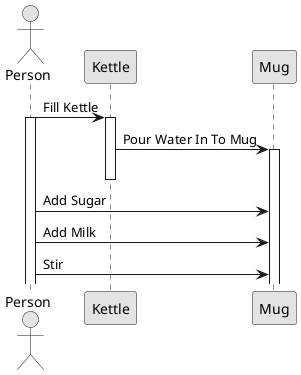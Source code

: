 @startuml
skinparam monochrome true
skinparam classAttributeIconSize 0

actor Person
participant Kettle
participant Mug

Person -> Kettle : Fill Kettle
activate Person
activate Kettle 
Kettle -> Mug : Pour Water In To Mug
activate Mug
deactivate Kettle
Person -> Mug : Add Sugar
Person -> Mug : Add Milk
Person -> Mug : Stir
@enduml